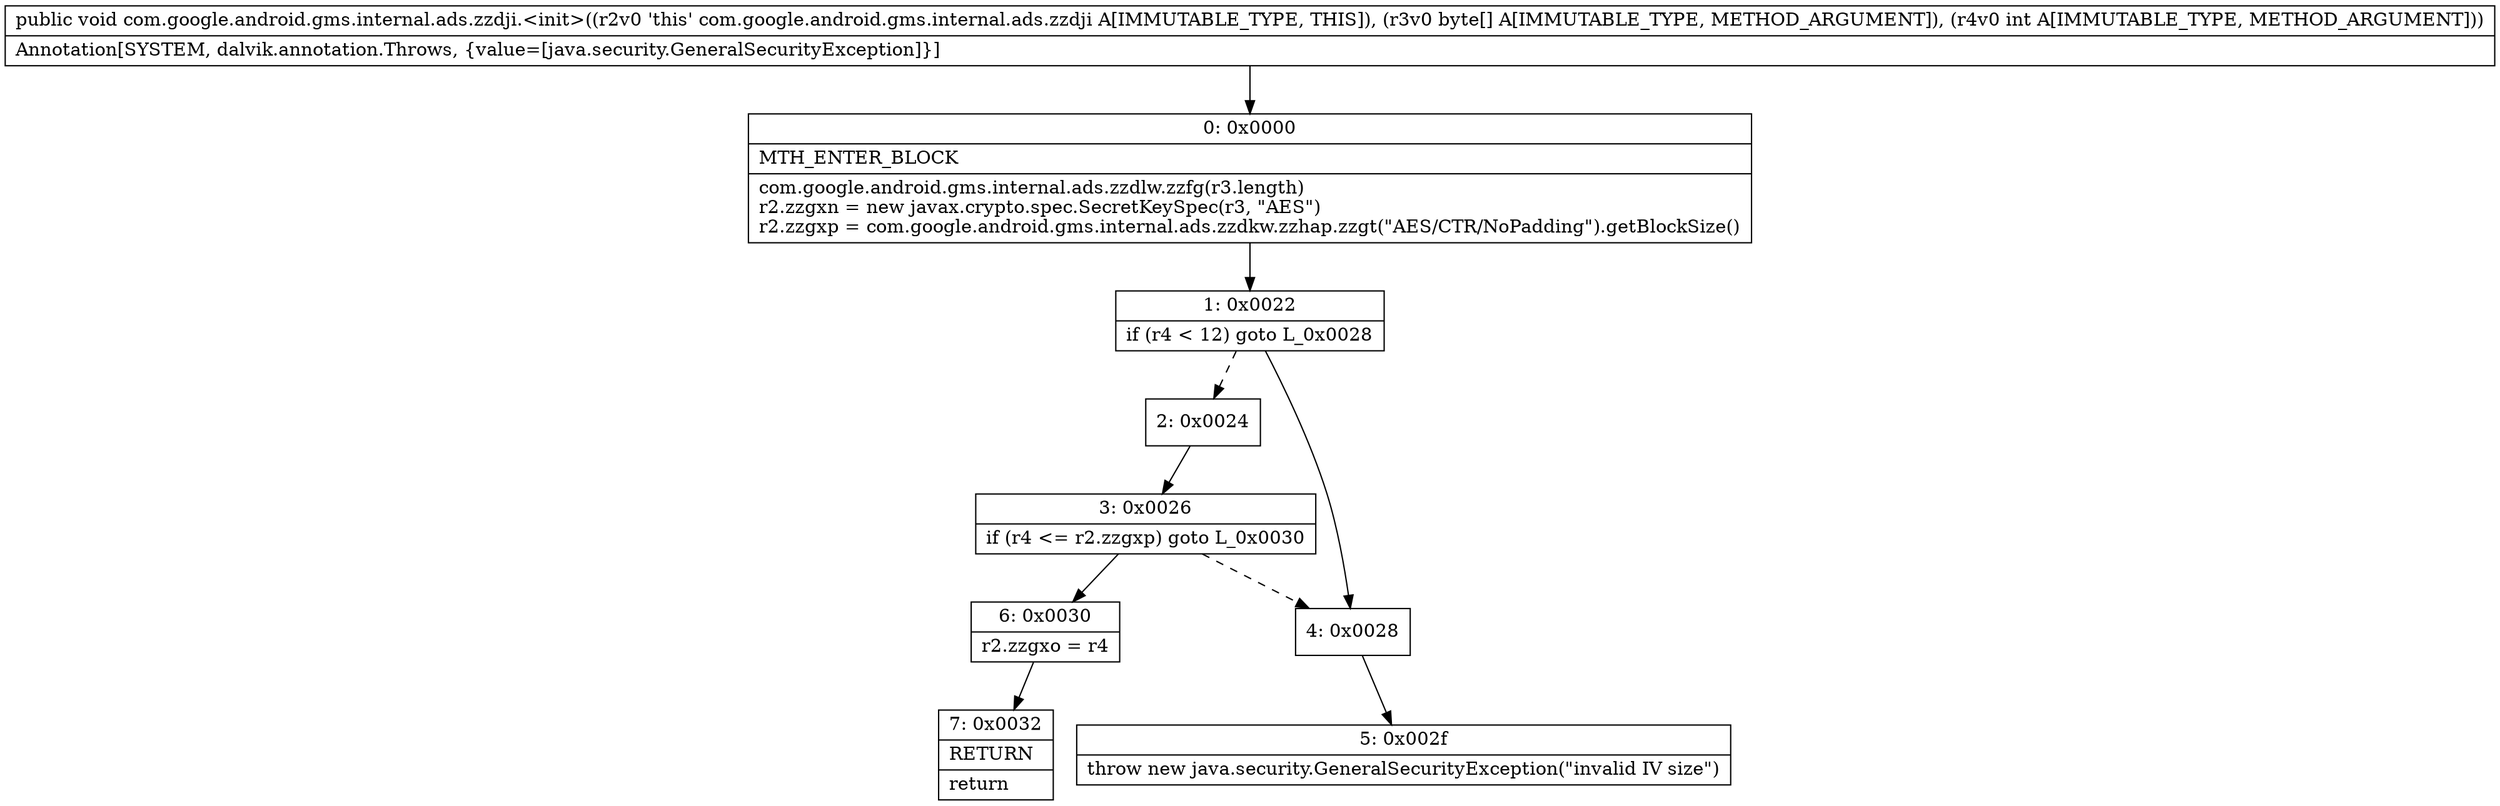 digraph "CFG forcom.google.android.gms.internal.ads.zzdji.\<init\>([BI)V" {
Node_0 [shape=record,label="{0\:\ 0x0000|MTH_ENTER_BLOCK\l|com.google.android.gms.internal.ads.zzdlw.zzfg(r3.length)\lr2.zzgxn = new javax.crypto.spec.SecretKeySpec(r3, \"AES\")\lr2.zzgxp = com.google.android.gms.internal.ads.zzdkw.zzhap.zzgt(\"AES\/CTR\/NoPadding\").getBlockSize()\l}"];
Node_1 [shape=record,label="{1\:\ 0x0022|if (r4 \< 12) goto L_0x0028\l}"];
Node_2 [shape=record,label="{2\:\ 0x0024}"];
Node_3 [shape=record,label="{3\:\ 0x0026|if (r4 \<= r2.zzgxp) goto L_0x0030\l}"];
Node_4 [shape=record,label="{4\:\ 0x0028}"];
Node_5 [shape=record,label="{5\:\ 0x002f|throw new java.security.GeneralSecurityException(\"invalid IV size\")\l}"];
Node_6 [shape=record,label="{6\:\ 0x0030|r2.zzgxo = r4\l}"];
Node_7 [shape=record,label="{7\:\ 0x0032|RETURN\l|return\l}"];
MethodNode[shape=record,label="{public void com.google.android.gms.internal.ads.zzdji.\<init\>((r2v0 'this' com.google.android.gms.internal.ads.zzdji A[IMMUTABLE_TYPE, THIS]), (r3v0 byte[] A[IMMUTABLE_TYPE, METHOD_ARGUMENT]), (r4v0 int A[IMMUTABLE_TYPE, METHOD_ARGUMENT]))  | Annotation[SYSTEM, dalvik.annotation.Throws, \{value=[java.security.GeneralSecurityException]\}]\l}"];
MethodNode -> Node_0;
Node_0 -> Node_1;
Node_1 -> Node_2[style=dashed];
Node_1 -> Node_4;
Node_2 -> Node_3;
Node_3 -> Node_4[style=dashed];
Node_3 -> Node_6;
Node_4 -> Node_5;
Node_6 -> Node_7;
}

